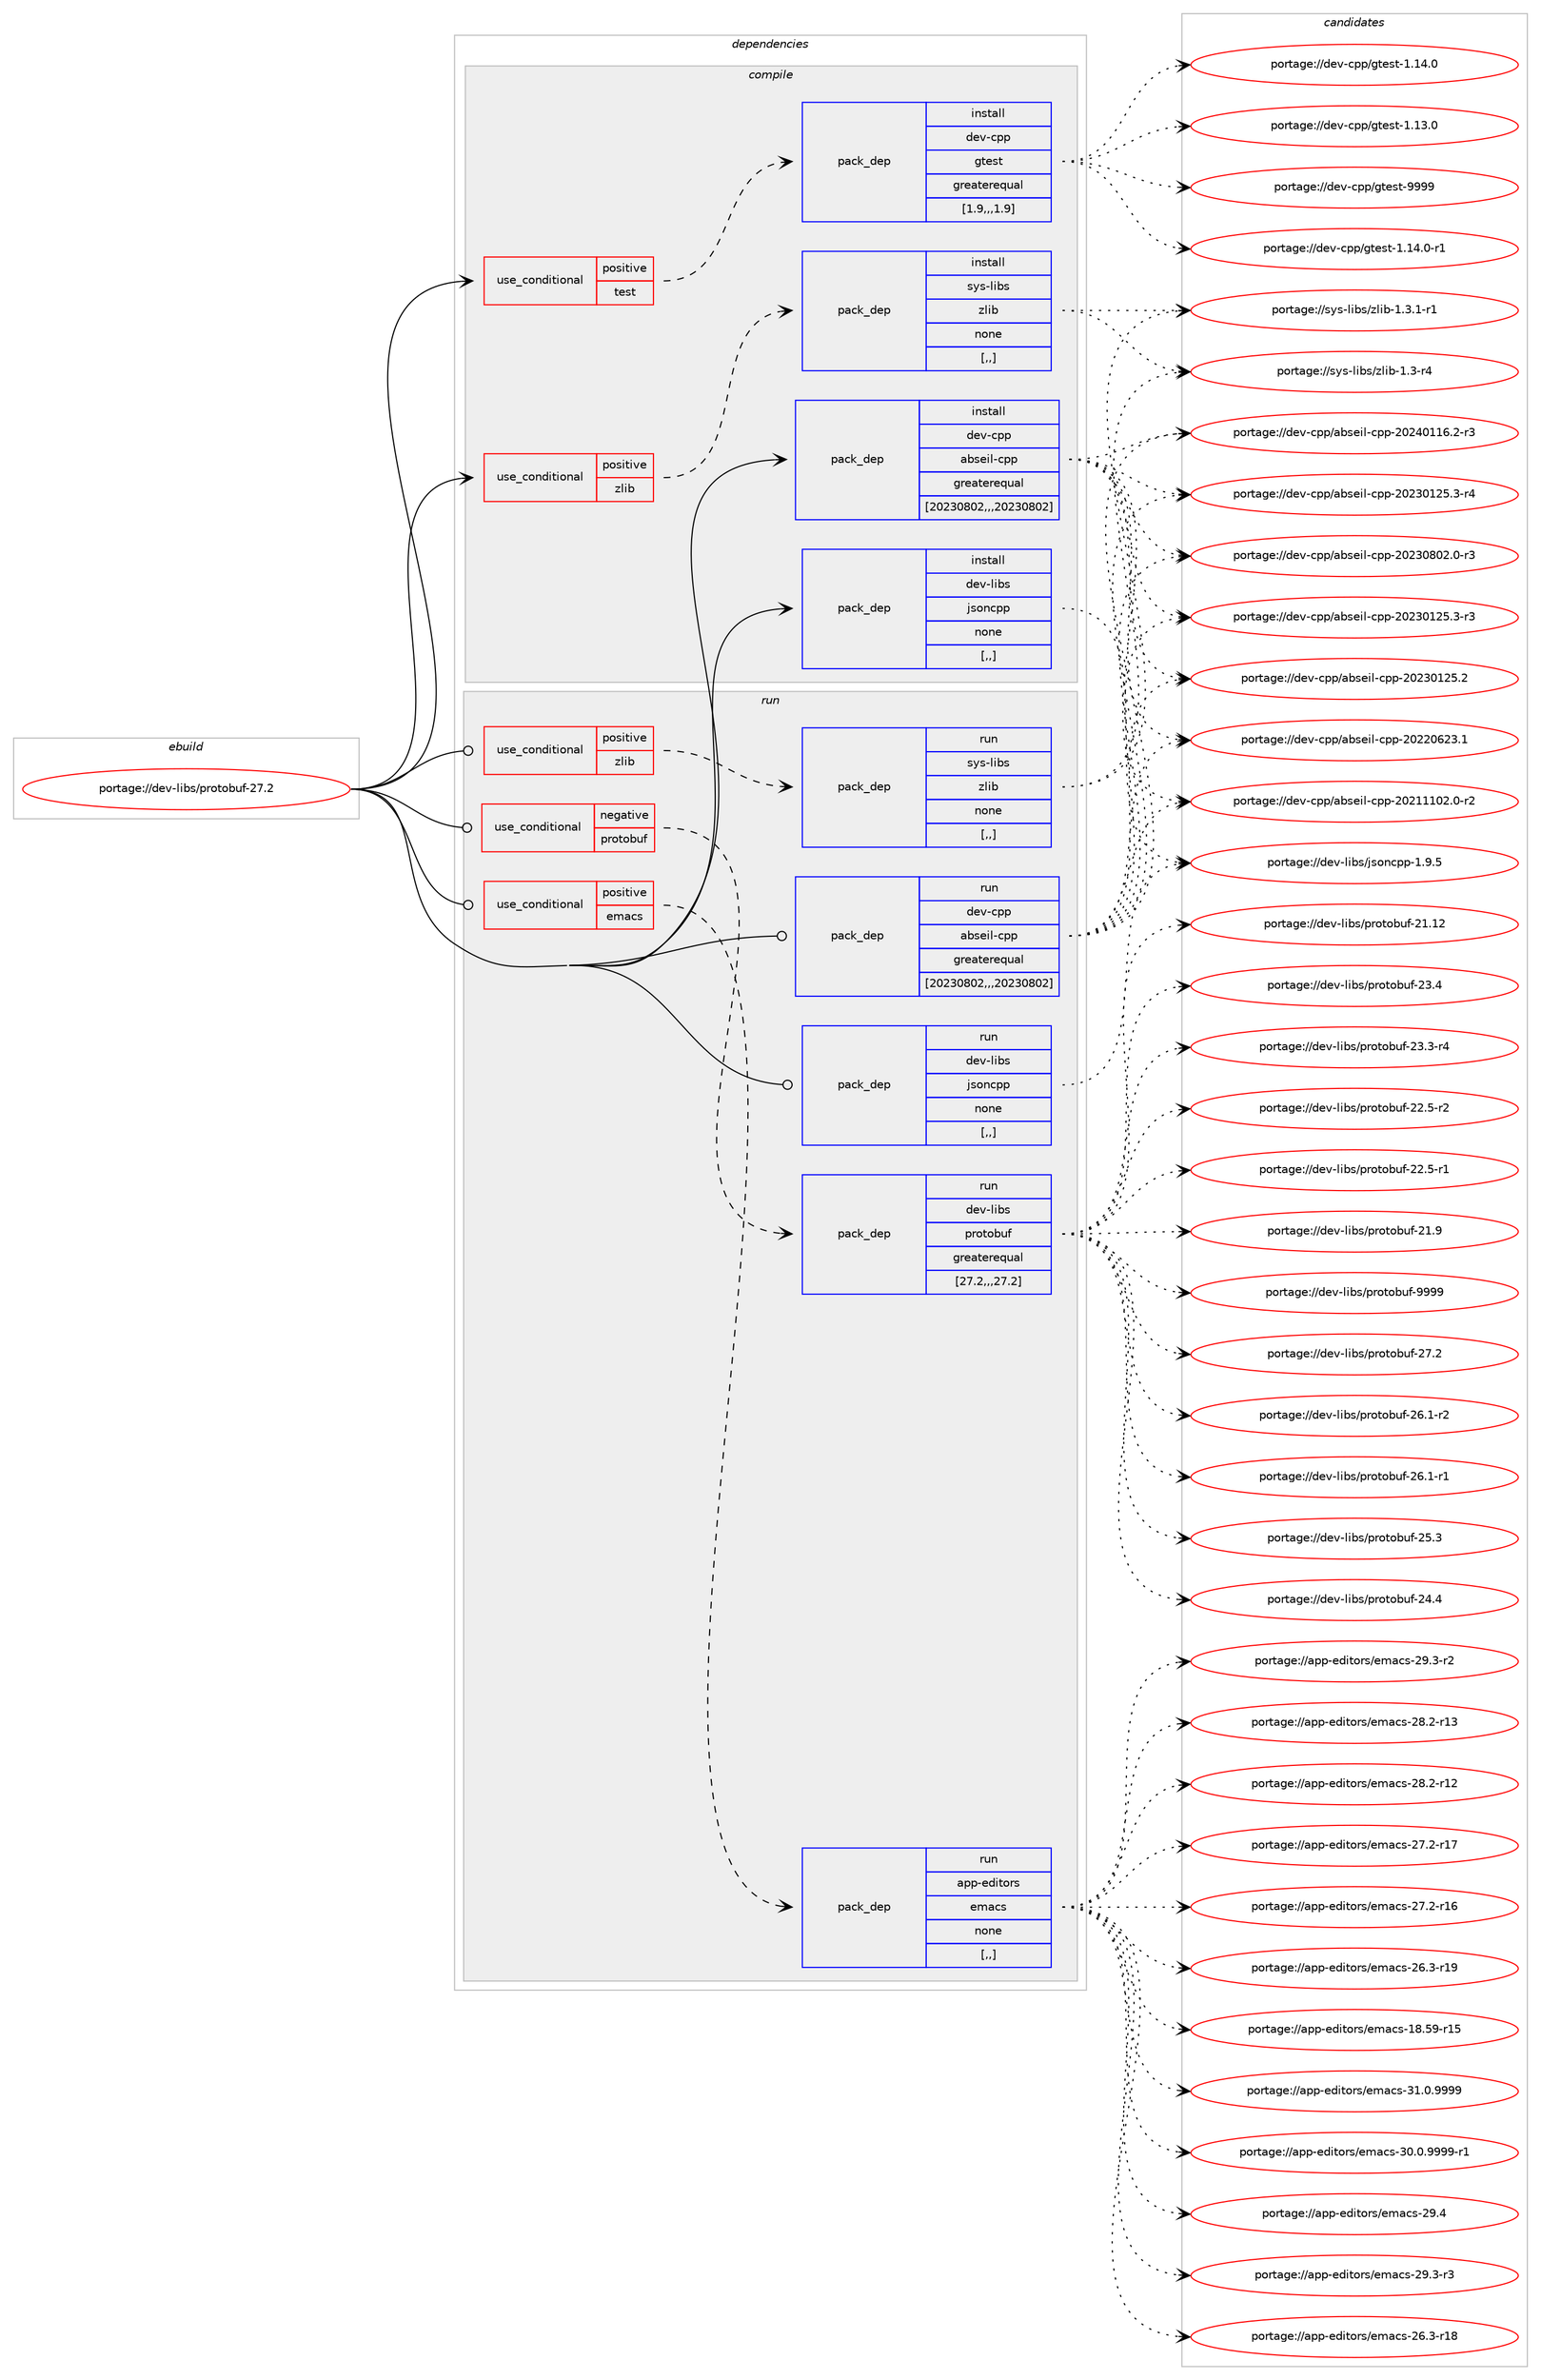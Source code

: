 digraph prolog {

# *************
# Graph options
# *************

newrank=true;
concentrate=true;
compound=true;
graph [rankdir=LR,fontname=Helvetica,fontsize=10,ranksep=1.5];#, ranksep=2.5, nodesep=0.2];
edge  [arrowhead=vee];
node  [fontname=Helvetica,fontsize=10];

# **********
# The ebuild
# **********

subgraph cluster_leftcol {
color=gray;
label=<<i>ebuild</i>>;
id [label="portage://dev-libs/protobuf-27.2", color=red, width=4, href="../dev-libs/protobuf-27.2.svg"];
}

# ****************
# The dependencies
# ****************

subgraph cluster_midcol {
color=gray;
label=<<i>dependencies</i>>;
subgraph cluster_compile {
fillcolor="#eeeeee";
style=filled;
label=<<i>compile</i>>;
subgraph cond28034 {
dependency113465 [label=<<TABLE BORDER="0" CELLBORDER="1" CELLSPACING="0" CELLPADDING="4"><TR><TD ROWSPAN="3" CELLPADDING="10">use_conditional</TD></TR><TR><TD>positive</TD></TR><TR><TD>test</TD></TR></TABLE>>, shape=none, color=red];
subgraph pack84232 {
dependency113466 [label=<<TABLE BORDER="0" CELLBORDER="1" CELLSPACING="0" CELLPADDING="4" WIDTH="220"><TR><TD ROWSPAN="6" CELLPADDING="30">pack_dep</TD></TR><TR><TD WIDTH="110">install</TD></TR><TR><TD>dev-cpp</TD></TR><TR><TD>gtest</TD></TR><TR><TD>greaterequal</TD></TR><TR><TD>[1.9,,,1.9]</TD></TR></TABLE>>, shape=none, color=blue];
}
dependency113465:e -> dependency113466:w [weight=20,style="dashed",arrowhead="vee"];
}
id:e -> dependency113465:w [weight=20,style="solid",arrowhead="vee"];
subgraph cond28035 {
dependency113467 [label=<<TABLE BORDER="0" CELLBORDER="1" CELLSPACING="0" CELLPADDING="4"><TR><TD ROWSPAN="3" CELLPADDING="10">use_conditional</TD></TR><TR><TD>positive</TD></TR><TR><TD>zlib</TD></TR></TABLE>>, shape=none, color=red];
subgraph pack84233 {
dependency113468 [label=<<TABLE BORDER="0" CELLBORDER="1" CELLSPACING="0" CELLPADDING="4" WIDTH="220"><TR><TD ROWSPAN="6" CELLPADDING="30">pack_dep</TD></TR><TR><TD WIDTH="110">install</TD></TR><TR><TD>sys-libs</TD></TR><TR><TD>zlib</TD></TR><TR><TD>none</TD></TR><TR><TD>[,,]</TD></TR></TABLE>>, shape=none, color=blue];
}
dependency113467:e -> dependency113468:w [weight=20,style="dashed",arrowhead="vee"];
}
id:e -> dependency113467:w [weight=20,style="solid",arrowhead="vee"];
subgraph pack84234 {
dependency113469 [label=<<TABLE BORDER="0" CELLBORDER="1" CELLSPACING="0" CELLPADDING="4" WIDTH="220"><TR><TD ROWSPAN="6" CELLPADDING="30">pack_dep</TD></TR><TR><TD WIDTH="110">install</TD></TR><TR><TD>dev-cpp</TD></TR><TR><TD>abseil-cpp</TD></TR><TR><TD>greaterequal</TD></TR><TR><TD>[20230802,,,20230802]</TD></TR></TABLE>>, shape=none, color=blue];
}
id:e -> dependency113469:w [weight=20,style="solid",arrowhead="vee"];
subgraph pack84235 {
dependency113470 [label=<<TABLE BORDER="0" CELLBORDER="1" CELLSPACING="0" CELLPADDING="4" WIDTH="220"><TR><TD ROWSPAN="6" CELLPADDING="30">pack_dep</TD></TR><TR><TD WIDTH="110">install</TD></TR><TR><TD>dev-libs</TD></TR><TR><TD>jsoncpp</TD></TR><TR><TD>none</TD></TR><TR><TD>[,,]</TD></TR></TABLE>>, shape=none, color=blue];
}
id:e -> dependency113470:w [weight=20,style="solid",arrowhead="vee"];
}
subgraph cluster_compileandrun {
fillcolor="#eeeeee";
style=filled;
label=<<i>compile and run</i>>;
}
subgraph cluster_run {
fillcolor="#eeeeee";
style=filled;
label=<<i>run</i>>;
subgraph cond28036 {
dependency113471 [label=<<TABLE BORDER="0" CELLBORDER="1" CELLSPACING="0" CELLPADDING="4"><TR><TD ROWSPAN="3" CELLPADDING="10">use_conditional</TD></TR><TR><TD>negative</TD></TR><TR><TD>protobuf</TD></TR></TABLE>>, shape=none, color=red];
subgraph pack84236 {
dependency113472 [label=<<TABLE BORDER="0" CELLBORDER="1" CELLSPACING="0" CELLPADDING="4" WIDTH="220"><TR><TD ROWSPAN="6" CELLPADDING="30">pack_dep</TD></TR><TR><TD WIDTH="110">run</TD></TR><TR><TD>dev-libs</TD></TR><TR><TD>protobuf</TD></TR><TR><TD>greaterequal</TD></TR><TR><TD>[27.2,,,27.2]</TD></TR></TABLE>>, shape=none, color=blue];
}
dependency113471:e -> dependency113472:w [weight=20,style="dashed",arrowhead="vee"];
}
id:e -> dependency113471:w [weight=20,style="solid",arrowhead="odot"];
subgraph cond28037 {
dependency113473 [label=<<TABLE BORDER="0" CELLBORDER="1" CELLSPACING="0" CELLPADDING="4"><TR><TD ROWSPAN="3" CELLPADDING="10">use_conditional</TD></TR><TR><TD>positive</TD></TR><TR><TD>emacs</TD></TR></TABLE>>, shape=none, color=red];
subgraph pack84237 {
dependency113474 [label=<<TABLE BORDER="0" CELLBORDER="1" CELLSPACING="0" CELLPADDING="4" WIDTH="220"><TR><TD ROWSPAN="6" CELLPADDING="30">pack_dep</TD></TR><TR><TD WIDTH="110">run</TD></TR><TR><TD>app-editors</TD></TR><TR><TD>emacs</TD></TR><TR><TD>none</TD></TR><TR><TD>[,,]</TD></TR></TABLE>>, shape=none, color=blue];
}
dependency113473:e -> dependency113474:w [weight=20,style="dashed",arrowhead="vee"];
}
id:e -> dependency113473:w [weight=20,style="solid",arrowhead="odot"];
subgraph cond28038 {
dependency113475 [label=<<TABLE BORDER="0" CELLBORDER="1" CELLSPACING="0" CELLPADDING="4"><TR><TD ROWSPAN="3" CELLPADDING="10">use_conditional</TD></TR><TR><TD>positive</TD></TR><TR><TD>zlib</TD></TR></TABLE>>, shape=none, color=red];
subgraph pack84238 {
dependency113476 [label=<<TABLE BORDER="0" CELLBORDER="1" CELLSPACING="0" CELLPADDING="4" WIDTH="220"><TR><TD ROWSPAN="6" CELLPADDING="30">pack_dep</TD></TR><TR><TD WIDTH="110">run</TD></TR><TR><TD>sys-libs</TD></TR><TR><TD>zlib</TD></TR><TR><TD>none</TD></TR><TR><TD>[,,]</TD></TR></TABLE>>, shape=none, color=blue];
}
dependency113475:e -> dependency113476:w [weight=20,style="dashed",arrowhead="vee"];
}
id:e -> dependency113475:w [weight=20,style="solid",arrowhead="odot"];
subgraph pack84239 {
dependency113477 [label=<<TABLE BORDER="0" CELLBORDER="1" CELLSPACING="0" CELLPADDING="4" WIDTH="220"><TR><TD ROWSPAN="6" CELLPADDING="30">pack_dep</TD></TR><TR><TD WIDTH="110">run</TD></TR><TR><TD>dev-cpp</TD></TR><TR><TD>abseil-cpp</TD></TR><TR><TD>greaterequal</TD></TR><TR><TD>[20230802,,,20230802]</TD></TR></TABLE>>, shape=none, color=blue];
}
id:e -> dependency113477:w [weight=20,style="solid",arrowhead="odot"];
subgraph pack84240 {
dependency113478 [label=<<TABLE BORDER="0" CELLBORDER="1" CELLSPACING="0" CELLPADDING="4" WIDTH="220"><TR><TD ROWSPAN="6" CELLPADDING="30">pack_dep</TD></TR><TR><TD WIDTH="110">run</TD></TR><TR><TD>dev-libs</TD></TR><TR><TD>jsoncpp</TD></TR><TR><TD>none</TD></TR><TR><TD>[,,]</TD></TR></TABLE>>, shape=none, color=blue];
}
id:e -> dependency113478:w [weight=20,style="solid",arrowhead="odot"];
}
}

# **************
# The candidates
# **************

subgraph cluster_choices {
rank=same;
color=gray;
label=<<i>candidates</i>>;

subgraph choice84232 {
color=black;
nodesep=1;
choice1001011184599112112471031161011151164557575757 [label="portage://dev-cpp/gtest-9999", color=red, width=4,href="../dev-cpp/gtest-9999.svg"];
choice100101118459911211247103116101115116454946495246484511449 [label="portage://dev-cpp/gtest-1.14.0-r1", color=red, width=4,href="../dev-cpp/gtest-1.14.0-r1.svg"];
choice10010111845991121124710311610111511645494649524648 [label="portage://dev-cpp/gtest-1.14.0", color=red, width=4,href="../dev-cpp/gtest-1.14.0.svg"];
choice10010111845991121124710311610111511645494649514648 [label="portage://dev-cpp/gtest-1.13.0", color=red, width=4,href="../dev-cpp/gtest-1.13.0.svg"];
dependency113466:e -> choice1001011184599112112471031161011151164557575757:w [style=dotted,weight="100"];
dependency113466:e -> choice100101118459911211247103116101115116454946495246484511449:w [style=dotted,weight="100"];
dependency113466:e -> choice10010111845991121124710311610111511645494649524648:w [style=dotted,weight="100"];
dependency113466:e -> choice10010111845991121124710311610111511645494649514648:w [style=dotted,weight="100"];
}
subgraph choice84233 {
color=black;
nodesep=1;
choice115121115451081059811547122108105984549465146494511449 [label="portage://sys-libs/zlib-1.3.1-r1", color=red, width=4,href="../sys-libs/zlib-1.3.1-r1.svg"];
choice11512111545108105981154712210810598454946514511452 [label="portage://sys-libs/zlib-1.3-r4", color=red, width=4,href="../sys-libs/zlib-1.3-r4.svg"];
dependency113468:e -> choice115121115451081059811547122108105984549465146494511449:w [style=dotted,weight="100"];
dependency113468:e -> choice11512111545108105981154712210810598454946514511452:w [style=dotted,weight="100"];
}
subgraph choice84234 {
color=black;
nodesep=1;
choice1001011184599112112479798115101105108459911211245504850524849495446504511451 [label="portage://dev-cpp/abseil-cpp-20240116.2-r3", color=red, width=4,href="../dev-cpp/abseil-cpp-20240116.2-r3.svg"];
choice1001011184599112112479798115101105108459911211245504850514856485046484511451 [label="portage://dev-cpp/abseil-cpp-20230802.0-r3", color=red, width=4,href="../dev-cpp/abseil-cpp-20230802.0-r3.svg"];
choice1001011184599112112479798115101105108459911211245504850514849505346514511452 [label="portage://dev-cpp/abseil-cpp-20230125.3-r4", color=red, width=4,href="../dev-cpp/abseil-cpp-20230125.3-r4.svg"];
choice1001011184599112112479798115101105108459911211245504850514849505346514511451 [label="portage://dev-cpp/abseil-cpp-20230125.3-r3", color=red, width=4,href="../dev-cpp/abseil-cpp-20230125.3-r3.svg"];
choice100101118459911211247979811510110510845991121124550485051484950534650 [label="portage://dev-cpp/abseil-cpp-20230125.2", color=red, width=4,href="../dev-cpp/abseil-cpp-20230125.2.svg"];
choice100101118459911211247979811510110510845991121124550485050485450514649 [label="portage://dev-cpp/abseil-cpp-20220623.1", color=red, width=4,href="../dev-cpp/abseil-cpp-20220623.1.svg"];
choice1001011184599112112479798115101105108459911211245504850494949485046484511450 [label="portage://dev-cpp/abseil-cpp-20211102.0-r2", color=red, width=4,href="../dev-cpp/abseil-cpp-20211102.0-r2.svg"];
dependency113469:e -> choice1001011184599112112479798115101105108459911211245504850524849495446504511451:w [style=dotted,weight="100"];
dependency113469:e -> choice1001011184599112112479798115101105108459911211245504850514856485046484511451:w [style=dotted,weight="100"];
dependency113469:e -> choice1001011184599112112479798115101105108459911211245504850514849505346514511452:w [style=dotted,weight="100"];
dependency113469:e -> choice1001011184599112112479798115101105108459911211245504850514849505346514511451:w [style=dotted,weight="100"];
dependency113469:e -> choice100101118459911211247979811510110510845991121124550485051484950534650:w [style=dotted,weight="100"];
dependency113469:e -> choice100101118459911211247979811510110510845991121124550485050485450514649:w [style=dotted,weight="100"];
dependency113469:e -> choice1001011184599112112479798115101105108459911211245504850494949485046484511450:w [style=dotted,weight="100"];
}
subgraph choice84235 {
color=black;
nodesep=1;
choice10010111845108105981154710611511111099112112454946574653 [label="portage://dev-libs/jsoncpp-1.9.5", color=red, width=4,href="../dev-libs/jsoncpp-1.9.5.svg"];
dependency113470:e -> choice10010111845108105981154710611511111099112112454946574653:w [style=dotted,weight="100"];
}
subgraph choice84236 {
color=black;
nodesep=1;
choice100101118451081059811547112114111116111981171024557575757 [label="portage://dev-libs/protobuf-9999", color=red, width=4,href="../dev-libs/protobuf-9999.svg"];
choice100101118451081059811547112114111116111981171024550554650 [label="portage://dev-libs/protobuf-27.2", color=red, width=4,href="../dev-libs/protobuf-27.2.svg"];
choice1001011184510810598115471121141111161119811710245505446494511450 [label="portage://dev-libs/protobuf-26.1-r2", color=red, width=4,href="../dev-libs/protobuf-26.1-r2.svg"];
choice1001011184510810598115471121141111161119811710245505446494511449 [label="portage://dev-libs/protobuf-26.1-r1", color=red, width=4,href="../dev-libs/protobuf-26.1-r1.svg"];
choice100101118451081059811547112114111116111981171024550534651 [label="portage://dev-libs/protobuf-25.3", color=red, width=4,href="../dev-libs/protobuf-25.3.svg"];
choice100101118451081059811547112114111116111981171024550524652 [label="portage://dev-libs/protobuf-24.4", color=red, width=4,href="../dev-libs/protobuf-24.4.svg"];
choice100101118451081059811547112114111116111981171024550514652 [label="portage://dev-libs/protobuf-23.4", color=red, width=4,href="../dev-libs/protobuf-23.4.svg"];
choice1001011184510810598115471121141111161119811710245505146514511452 [label="portage://dev-libs/protobuf-23.3-r4", color=red, width=4,href="../dev-libs/protobuf-23.3-r4.svg"];
choice1001011184510810598115471121141111161119811710245505046534511450 [label="portage://dev-libs/protobuf-22.5-r2", color=red, width=4,href="../dev-libs/protobuf-22.5-r2.svg"];
choice1001011184510810598115471121141111161119811710245505046534511449 [label="portage://dev-libs/protobuf-22.5-r1", color=red, width=4,href="../dev-libs/protobuf-22.5-r1.svg"];
choice10010111845108105981154711211411111611198117102455049464950 [label="portage://dev-libs/protobuf-21.12", color=red, width=4,href="../dev-libs/protobuf-21.12.svg"];
choice100101118451081059811547112114111116111981171024550494657 [label="portage://dev-libs/protobuf-21.9", color=red, width=4,href="../dev-libs/protobuf-21.9.svg"];
dependency113472:e -> choice100101118451081059811547112114111116111981171024557575757:w [style=dotted,weight="100"];
dependency113472:e -> choice100101118451081059811547112114111116111981171024550554650:w [style=dotted,weight="100"];
dependency113472:e -> choice1001011184510810598115471121141111161119811710245505446494511450:w [style=dotted,weight="100"];
dependency113472:e -> choice1001011184510810598115471121141111161119811710245505446494511449:w [style=dotted,weight="100"];
dependency113472:e -> choice100101118451081059811547112114111116111981171024550534651:w [style=dotted,weight="100"];
dependency113472:e -> choice100101118451081059811547112114111116111981171024550524652:w [style=dotted,weight="100"];
dependency113472:e -> choice100101118451081059811547112114111116111981171024550514652:w [style=dotted,weight="100"];
dependency113472:e -> choice1001011184510810598115471121141111161119811710245505146514511452:w [style=dotted,weight="100"];
dependency113472:e -> choice1001011184510810598115471121141111161119811710245505046534511450:w [style=dotted,weight="100"];
dependency113472:e -> choice1001011184510810598115471121141111161119811710245505046534511449:w [style=dotted,weight="100"];
dependency113472:e -> choice10010111845108105981154711211411111611198117102455049464950:w [style=dotted,weight="100"];
dependency113472:e -> choice100101118451081059811547112114111116111981171024550494657:w [style=dotted,weight="100"];
}
subgraph choice84237 {
color=black;
nodesep=1;
choice971121124510110010511611111411547101109979911545514946484657575757 [label="portage://app-editors/emacs-31.0.9999", color=red, width=4,href="../app-editors/emacs-31.0.9999.svg"];
choice9711211245101100105116111114115471011099799115455148464846575757574511449 [label="portage://app-editors/emacs-30.0.9999-r1", color=red, width=4,href="../app-editors/emacs-30.0.9999-r1.svg"];
choice97112112451011001051161111141154710110997991154550574652 [label="portage://app-editors/emacs-29.4", color=red, width=4,href="../app-editors/emacs-29.4.svg"];
choice971121124510110010511611111411547101109979911545505746514511451 [label="portage://app-editors/emacs-29.3-r3", color=red, width=4,href="../app-editors/emacs-29.3-r3.svg"];
choice971121124510110010511611111411547101109979911545505746514511450 [label="portage://app-editors/emacs-29.3-r2", color=red, width=4,href="../app-editors/emacs-29.3-r2.svg"];
choice97112112451011001051161111141154710110997991154550564650451144951 [label="portage://app-editors/emacs-28.2-r13", color=red, width=4,href="../app-editors/emacs-28.2-r13.svg"];
choice97112112451011001051161111141154710110997991154550564650451144950 [label="portage://app-editors/emacs-28.2-r12", color=red, width=4,href="../app-editors/emacs-28.2-r12.svg"];
choice97112112451011001051161111141154710110997991154550554650451144955 [label="portage://app-editors/emacs-27.2-r17", color=red, width=4,href="../app-editors/emacs-27.2-r17.svg"];
choice97112112451011001051161111141154710110997991154550554650451144954 [label="portage://app-editors/emacs-27.2-r16", color=red, width=4,href="../app-editors/emacs-27.2-r16.svg"];
choice97112112451011001051161111141154710110997991154550544651451144957 [label="portage://app-editors/emacs-26.3-r19", color=red, width=4,href="../app-editors/emacs-26.3-r19.svg"];
choice97112112451011001051161111141154710110997991154550544651451144956 [label="portage://app-editors/emacs-26.3-r18", color=red, width=4,href="../app-editors/emacs-26.3-r18.svg"];
choice9711211245101100105116111114115471011099799115454956465357451144953 [label="portage://app-editors/emacs-18.59-r15", color=red, width=4,href="../app-editors/emacs-18.59-r15.svg"];
dependency113474:e -> choice971121124510110010511611111411547101109979911545514946484657575757:w [style=dotted,weight="100"];
dependency113474:e -> choice9711211245101100105116111114115471011099799115455148464846575757574511449:w [style=dotted,weight="100"];
dependency113474:e -> choice97112112451011001051161111141154710110997991154550574652:w [style=dotted,weight="100"];
dependency113474:e -> choice971121124510110010511611111411547101109979911545505746514511451:w [style=dotted,weight="100"];
dependency113474:e -> choice971121124510110010511611111411547101109979911545505746514511450:w [style=dotted,weight="100"];
dependency113474:e -> choice97112112451011001051161111141154710110997991154550564650451144951:w [style=dotted,weight="100"];
dependency113474:e -> choice97112112451011001051161111141154710110997991154550564650451144950:w [style=dotted,weight="100"];
dependency113474:e -> choice97112112451011001051161111141154710110997991154550554650451144955:w [style=dotted,weight="100"];
dependency113474:e -> choice97112112451011001051161111141154710110997991154550554650451144954:w [style=dotted,weight="100"];
dependency113474:e -> choice97112112451011001051161111141154710110997991154550544651451144957:w [style=dotted,weight="100"];
dependency113474:e -> choice97112112451011001051161111141154710110997991154550544651451144956:w [style=dotted,weight="100"];
dependency113474:e -> choice9711211245101100105116111114115471011099799115454956465357451144953:w [style=dotted,weight="100"];
}
subgraph choice84238 {
color=black;
nodesep=1;
choice115121115451081059811547122108105984549465146494511449 [label="portage://sys-libs/zlib-1.3.1-r1", color=red, width=4,href="../sys-libs/zlib-1.3.1-r1.svg"];
choice11512111545108105981154712210810598454946514511452 [label="portage://sys-libs/zlib-1.3-r4", color=red, width=4,href="../sys-libs/zlib-1.3-r4.svg"];
dependency113476:e -> choice115121115451081059811547122108105984549465146494511449:w [style=dotted,weight="100"];
dependency113476:e -> choice11512111545108105981154712210810598454946514511452:w [style=dotted,weight="100"];
}
subgraph choice84239 {
color=black;
nodesep=1;
choice1001011184599112112479798115101105108459911211245504850524849495446504511451 [label="portage://dev-cpp/abseil-cpp-20240116.2-r3", color=red, width=4,href="../dev-cpp/abseil-cpp-20240116.2-r3.svg"];
choice1001011184599112112479798115101105108459911211245504850514856485046484511451 [label="portage://dev-cpp/abseil-cpp-20230802.0-r3", color=red, width=4,href="../dev-cpp/abseil-cpp-20230802.0-r3.svg"];
choice1001011184599112112479798115101105108459911211245504850514849505346514511452 [label="portage://dev-cpp/abseil-cpp-20230125.3-r4", color=red, width=4,href="../dev-cpp/abseil-cpp-20230125.3-r4.svg"];
choice1001011184599112112479798115101105108459911211245504850514849505346514511451 [label="portage://dev-cpp/abseil-cpp-20230125.3-r3", color=red, width=4,href="../dev-cpp/abseil-cpp-20230125.3-r3.svg"];
choice100101118459911211247979811510110510845991121124550485051484950534650 [label="portage://dev-cpp/abseil-cpp-20230125.2", color=red, width=4,href="../dev-cpp/abseil-cpp-20230125.2.svg"];
choice100101118459911211247979811510110510845991121124550485050485450514649 [label="portage://dev-cpp/abseil-cpp-20220623.1", color=red, width=4,href="../dev-cpp/abseil-cpp-20220623.1.svg"];
choice1001011184599112112479798115101105108459911211245504850494949485046484511450 [label="portage://dev-cpp/abseil-cpp-20211102.0-r2", color=red, width=4,href="../dev-cpp/abseil-cpp-20211102.0-r2.svg"];
dependency113477:e -> choice1001011184599112112479798115101105108459911211245504850524849495446504511451:w [style=dotted,weight="100"];
dependency113477:e -> choice1001011184599112112479798115101105108459911211245504850514856485046484511451:w [style=dotted,weight="100"];
dependency113477:e -> choice1001011184599112112479798115101105108459911211245504850514849505346514511452:w [style=dotted,weight="100"];
dependency113477:e -> choice1001011184599112112479798115101105108459911211245504850514849505346514511451:w [style=dotted,weight="100"];
dependency113477:e -> choice100101118459911211247979811510110510845991121124550485051484950534650:w [style=dotted,weight="100"];
dependency113477:e -> choice100101118459911211247979811510110510845991121124550485050485450514649:w [style=dotted,weight="100"];
dependency113477:e -> choice1001011184599112112479798115101105108459911211245504850494949485046484511450:w [style=dotted,weight="100"];
}
subgraph choice84240 {
color=black;
nodesep=1;
choice10010111845108105981154710611511111099112112454946574653 [label="portage://dev-libs/jsoncpp-1.9.5", color=red, width=4,href="../dev-libs/jsoncpp-1.9.5.svg"];
dependency113478:e -> choice10010111845108105981154710611511111099112112454946574653:w [style=dotted,weight="100"];
}
}

}
